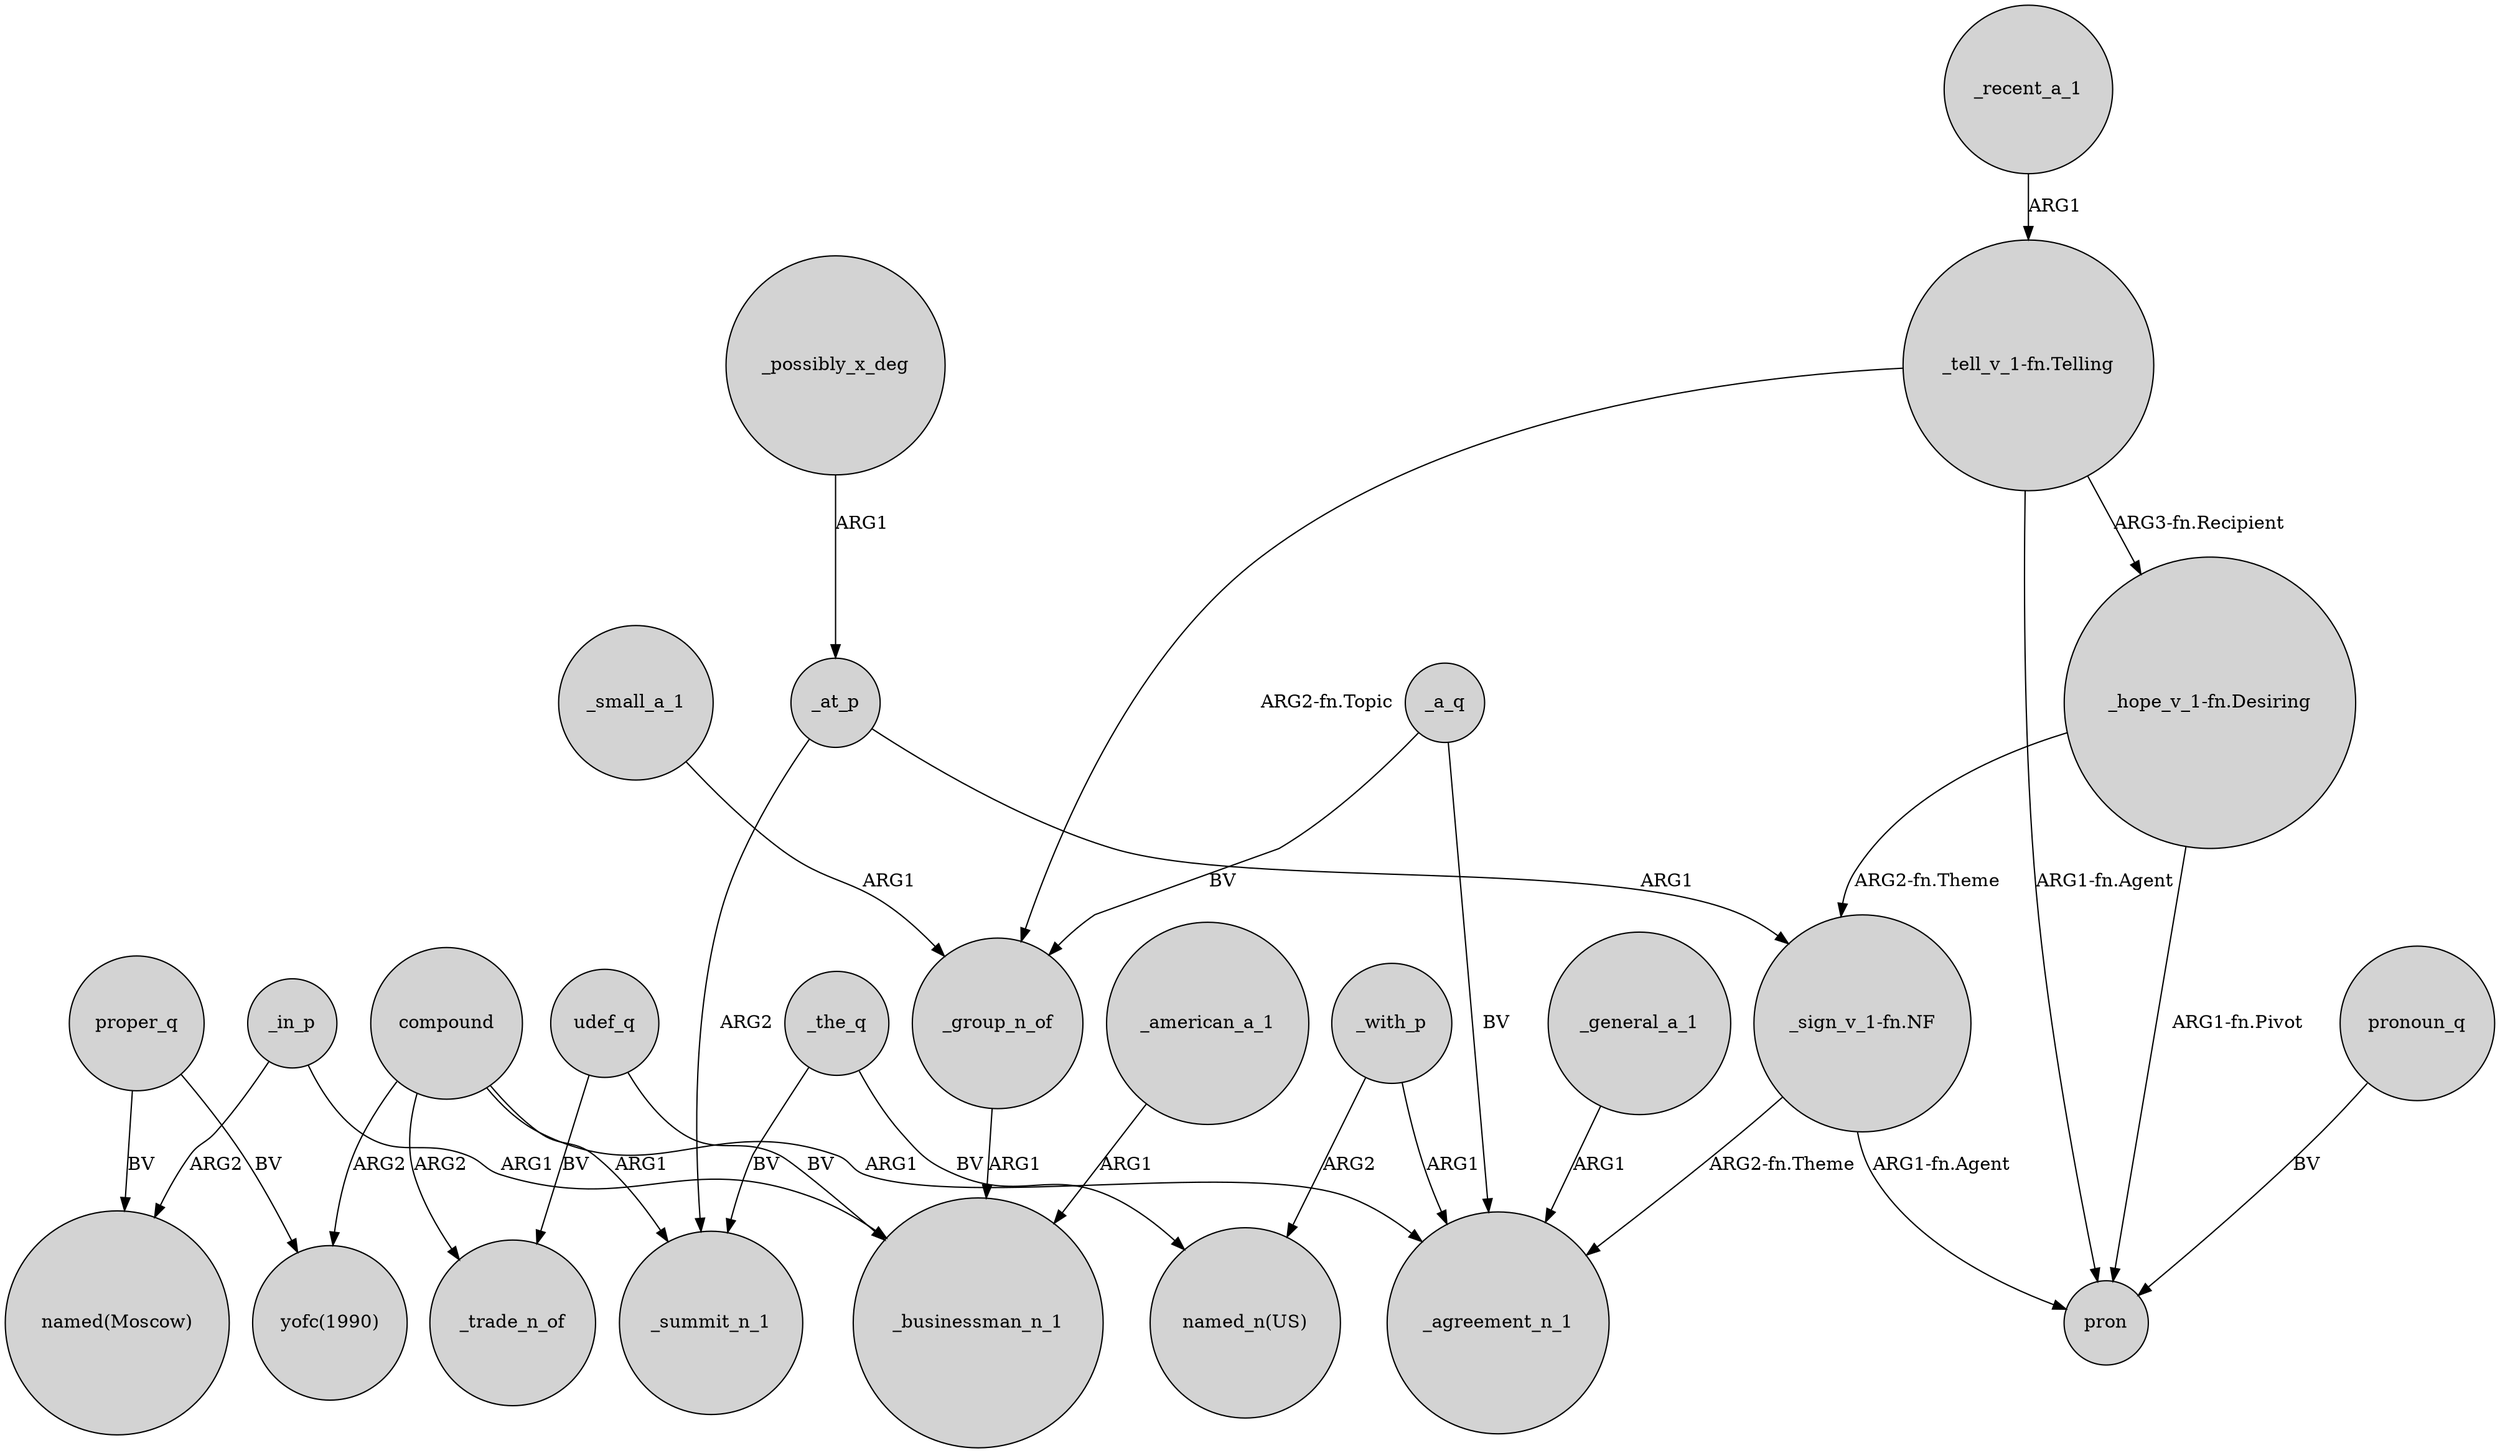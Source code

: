digraph {
	node [shape=circle style=filled]
	"_hope_v_1-fn.Desiring" -> pron [label="ARG1-fn.Pivot"]
	"_tell_v_1-fn.Telling" -> _group_n_of [label="ARG2-fn.Topic"]
	proper_q -> "named(Moscow)" [label=BV]
	udef_q -> _trade_n_of [label=BV]
	compound -> "yofc(1990)" [label=ARG2]
	_group_n_of -> _businessman_n_1 [label=ARG1]
	udef_q -> _businessman_n_1 [label=BV]
	"_tell_v_1-fn.Telling" -> "_hope_v_1-fn.Desiring" [label="ARG3-fn.Recipient"]
	"_tell_v_1-fn.Telling" -> pron [label="ARG1-fn.Agent"]
	_recent_a_1 -> "_tell_v_1-fn.Telling" [label=ARG1]
	"_sign_v_1-fn.NF" -> _agreement_n_1 [label="ARG2-fn.Theme"]
	_the_q -> _summit_n_1 [label=BV]
	compound -> _summit_n_1 [label=ARG1]
	_small_a_1 -> _group_n_of [label=ARG1]
	_in_p -> "named(Moscow)" [label=ARG2]
	proper_q -> "yofc(1990)" [label=BV]
	_at_p -> "_sign_v_1-fn.NF" [label=ARG1]
	_the_q -> "named_n(US)" [label=BV]
	_in_p -> _businessman_n_1 [label=ARG1]
	pronoun_q -> pron [label=BV]
	"_sign_v_1-fn.NF" -> pron [label="ARG1-fn.Agent"]
	_a_q -> _agreement_n_1 [label=BV]
	compound -> _trade_n_of [label=ARG2]
	_at_p -> _summit_n_1 [label=ARG2]
	compound -> _agreement_n_1 [label=ARG1]
	_american_a_1 -> _businessman_n_1 [label=ARG1]
	_with_p -> _agreement_n_1 [label=ARG1]
	_a_q -> _group_n_of [label=BV]
	"_hope_v_1-fn.Desiring" -> "_sign_v_1-fn.NF" [label="ARG2-fn.Theme"]
	_general_a_1 -> _agreement_n_1 [label=ARG1]
	_possibly_x_deg -> _at_p [label=ARG1]
	_with_p -> "named_n(US)" [label=ARG2]
}
